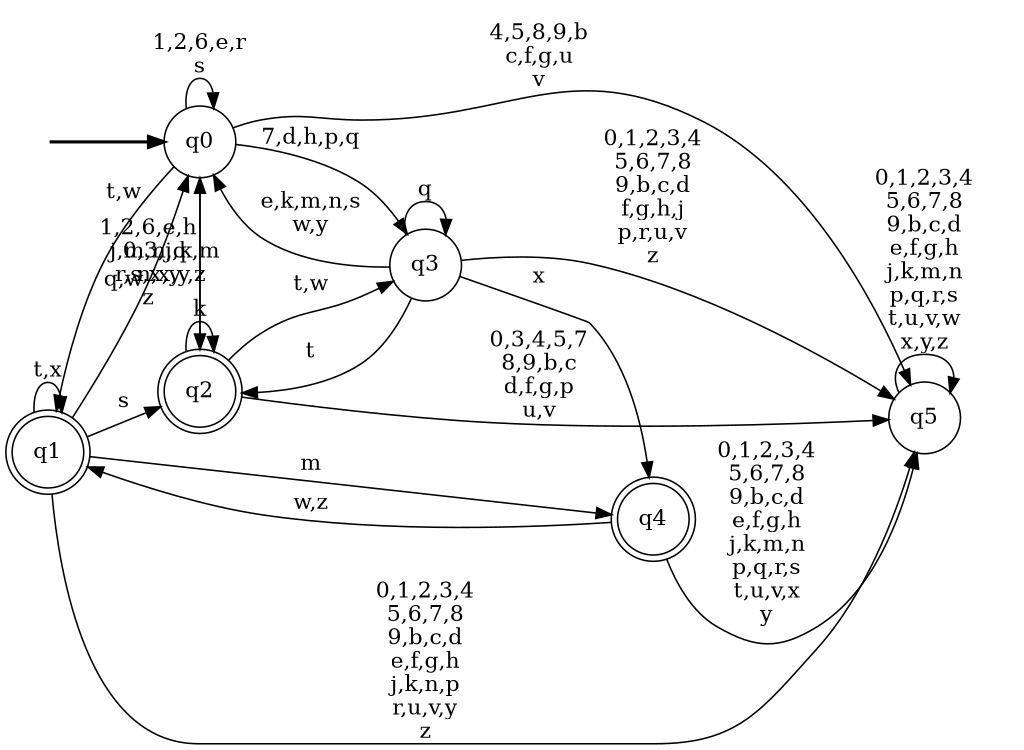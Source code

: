 digraph BlueStar {
__start0 [style = invis, shape = none, label = "", width = 0, height = 0];

rankdir=LR;
size="8,5";

s0 [style="filled", color="black", fillcolor="white" shape="circle", label="q0"];
s1 [style="rounded,filled", color="black", fillcolor="white" shape="doublecircle", label="q1"];
s2 [style="rounded,filled", color="black", fillcolor="white" shape="doublecircle", label="q2"];
s3 [style="filled", color="black", fillcolor="white" shape="circle", label="q3"];
s4 [style="rounded,filled", color="black", fillcolor="white" shape="doublecircle", label="q4"];
s5 [style="filled", color="black", fillcolor="white" shape="circle", label="q5"];
subgraph cluster_main { 
	graph [pad=".75", ranksep="0.15", nodesep="0.15"];
	 style=invis; 
	__start0 -> s0 [penwidth=2];
}
s0 -> s0 [label="1,2,6,e,r\ns"];
s0 -> s1 [label="t,w"];
s0 -> s2 [label="0,3,j,k,m\nn,x,y,z"];
s0 -> s3 [label="7,d,h,p,q"];
s0 -> s5 [label="4,5,8,9,b\nc,f,g,u\nv"];
s1 -> s0 [label="q,w"];
s1 -> s1 [label="t,x"];
s1 -> s2 [label="s"];
s1 -> s4 [label="m"];
s1 -> s5 [label="0,1,2,3,4\n5,6,7,8\n9,b,c,d\ne,f,g,h\nj,k,n,p\nr,u,v,y\nz"];
s2 -> s0 [label="1,2,6,e,h\nj,m,n,q\nr,s,x,y\nz"];
s2 -> s2 [label="k"];
s2 -> s3 [label="t,w"];
s2 -> s5 [label="0,3,4,5,7\n8,9,b,c\nd,f,g,p\nu,v"];
s3 -> s0 [label="e,k,m,n,s\nw,y"];
s3 -> s2 [label="t"];
s3 -> s3 [label="q"];
s3 -> s4 [label="x"];
s3 -> s5 [label="0,1,2,3,4\n5,6,7,8\n9,b,c,d\nf,g,h,j\np,r,u,v\nz"];
s4 -> s1 [label="w,z"];
s4 -> s5 [label="0,1,2,3,4\n5,6,7,8\n9,b,c,d\ne,f,g,h\nj,k,m,n\np,q,r,s\nt,u,v,x\ny"];
s5 -> s5 [label="0,1,2,3,4\n5,6,7,8\n9,b,c,d\ne,f,g,h\nj,k,m,n\np,q,r,s\nt,u,v,w\nx,y,z"];

}